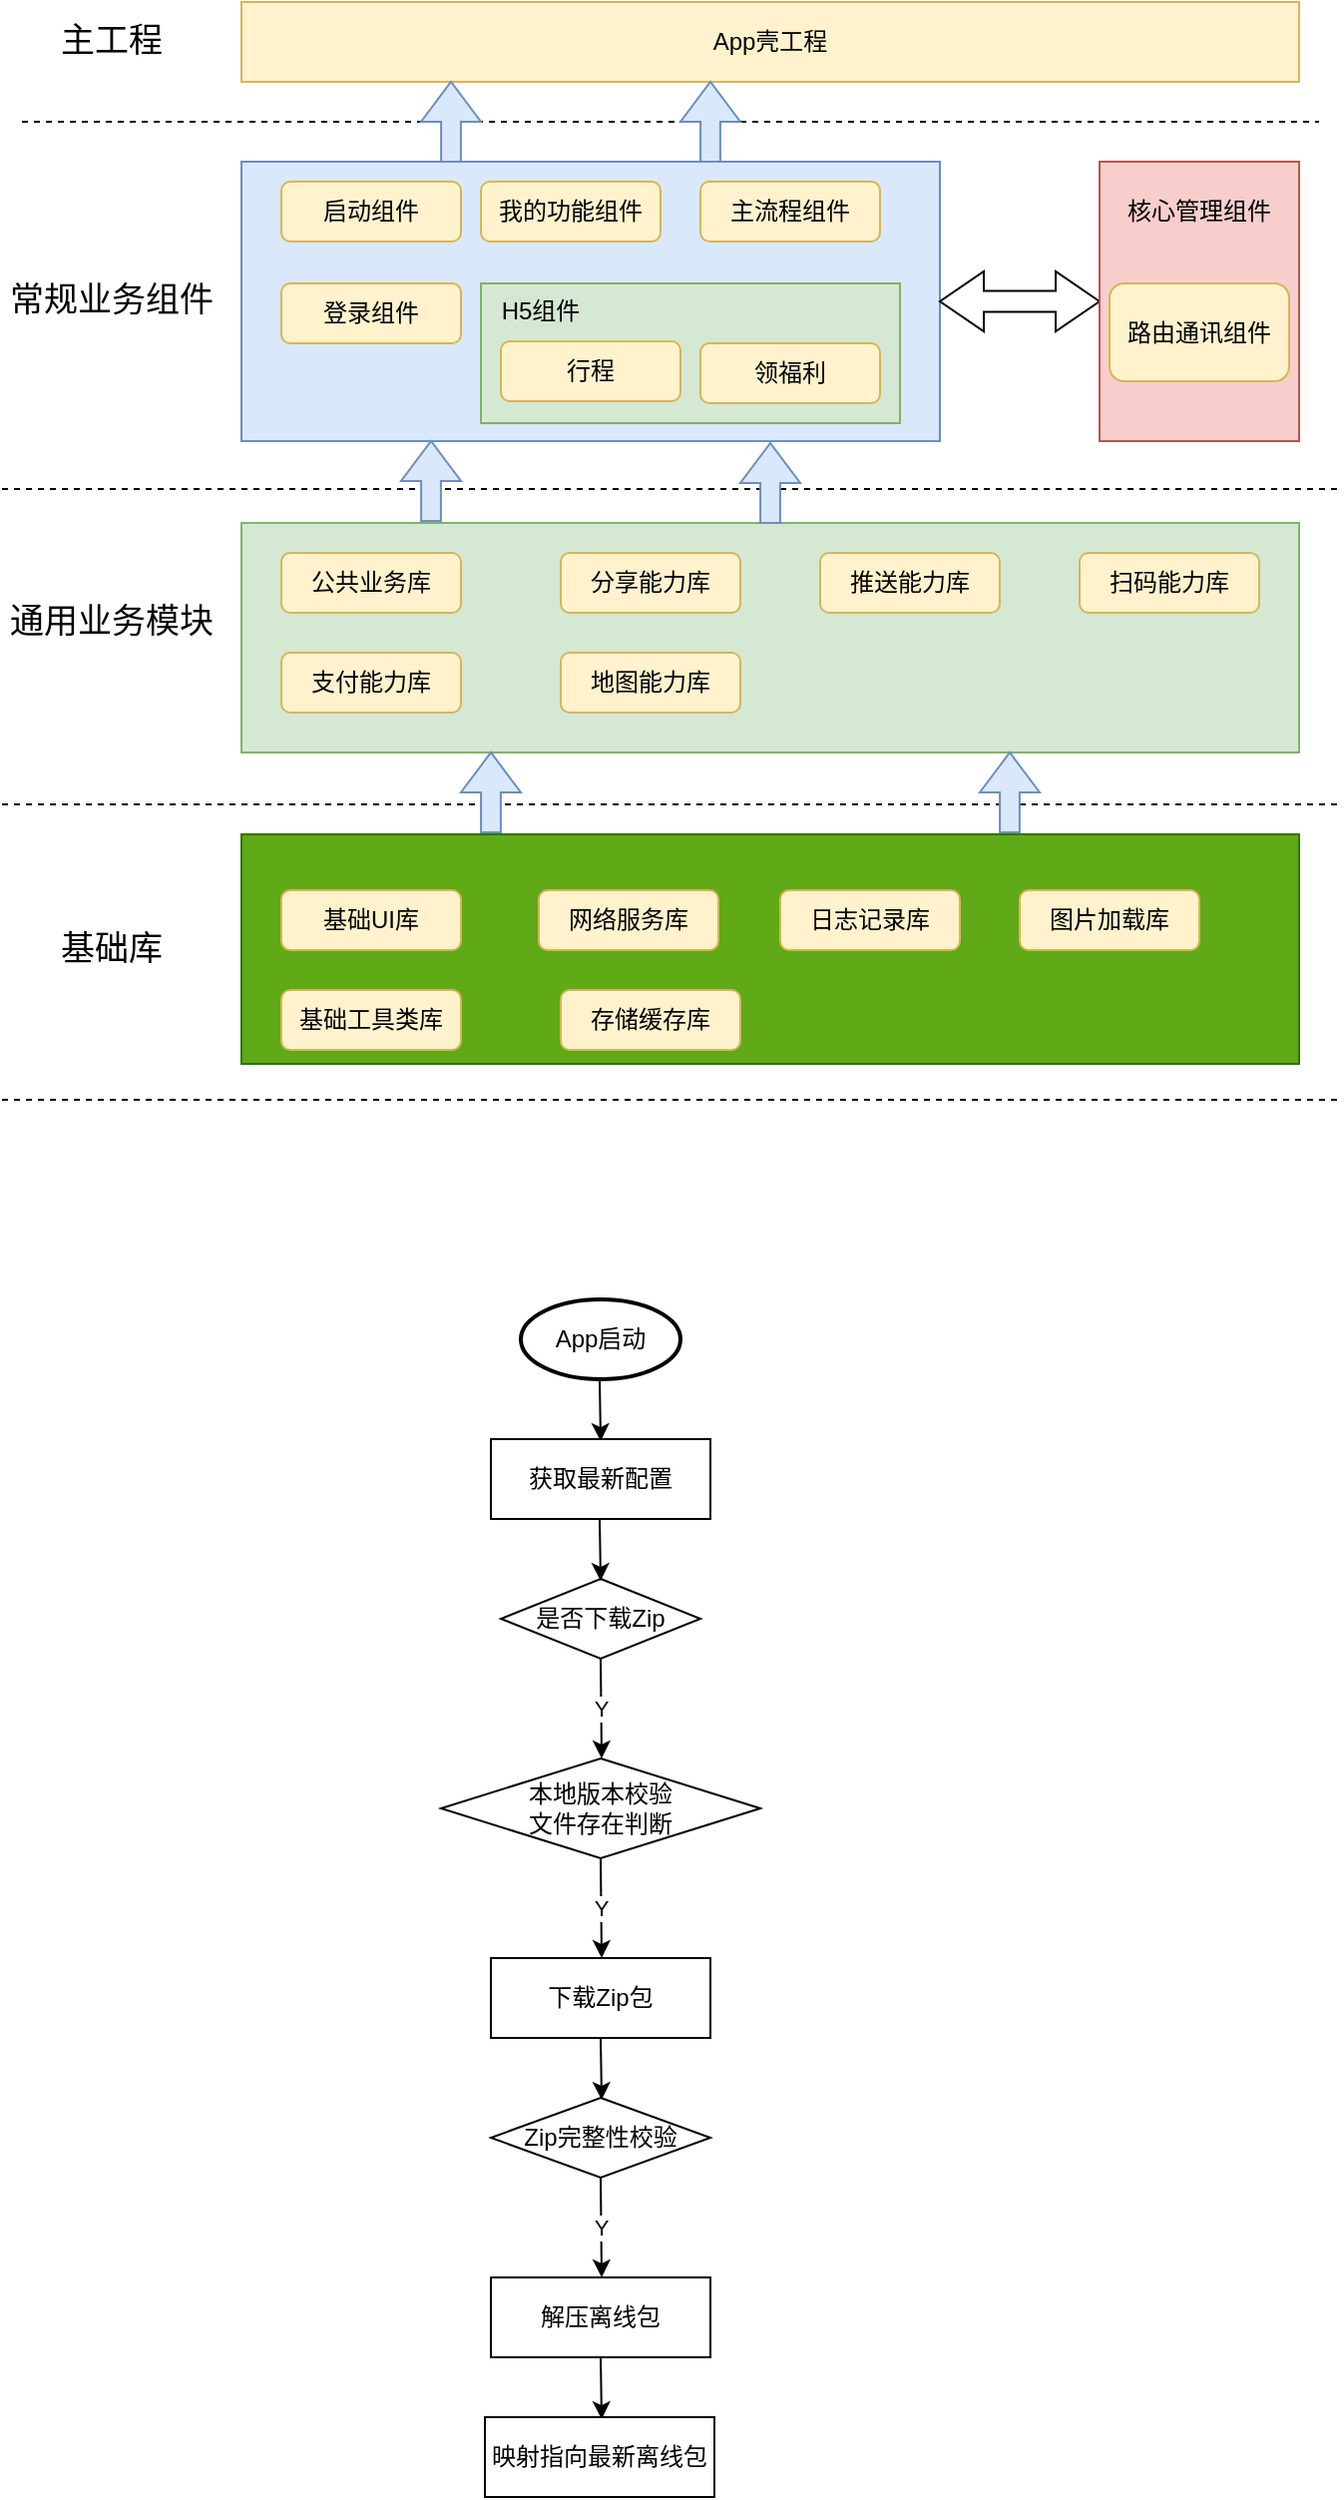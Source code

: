 <mxfile version="21.7.1" type="github">
  <diagram name="第 1 页" id="j4daKUi7JhA3xlQOQMvN">
    <mxGraphModel dx="1426" dy="803" grid="1" gridSize="10" guides="1" tooltips="1" connect="1" arrows="1" fold="1" page="1" pageScale="1" pageWidth="827" pageHeight="1169" math="0" shadow="0">
      <root>
        <mxCell id="0" />
        <mxCell id="1" parent="0" />
        <mxCell id="F3t5SJjPc1ucwXp9QddC-1" value="App壳工程" style="rounded=0;whiteSpace=wrap;html=1;fillColor=#fff2cc;strokeColor=#d6b656;" parent="1" vertex="1">
          <mxGeometry x="220" y="110" width="530" height="40" as="geometry" />
        </mxCell>
        <mxCell id="F3t5SJjPc1ucwXp9QddC-2" value="" style="endArrow=none;dashed=1;html=1;rounded=0;" parent="1" edge="1">
          <mxGeometry width="50" height="50" relative="1" as="geometry">
            <mxPoint x="110" y="170" as="sourcePoint" />
            <mxPoint x="760" y="170" as="targetPoint" />
          </mxGeometry>
        </mxCell>
        <mxCell id="F3t5SJjPc1ucwXp9QddC-3" value="主工程" style="text;html=1;strokeColor=none;fillColor=none;align=center;verticalAlign=middle;whiteSpace=wrap;rounded=0;fontSize=17;" parent="1" vertex="1">
          <mxGeometry x="110" y="115" width="90" height="30" as="geometry" />
        </mxCell>
        <mxCell id="F3t5SJjPc1ucwXp9QddC-4" value="常规业务组件" style="text;html=1;strokeColor=none;fillColor=none;align=center;verticalAlign=middle;whiteSpace=wrap;rounded=0;fontSize=17;" parent="1" vertex="1">
          <mxGeometry x="100" y="245" width="110" height="30" as="geometry" />
        </mxCell>
        <mxCell id="F3t5SJjPc1ucwXp9QddC-5" value="" style="rounded=0;whiteSpace=wrap;html=1;fillColor=#dae8fc;strokeColor=#6c8ebf;" parent="1" vertex="1">
          <mxGeometry x="220" y="190" width="350" height="140" as="geometry" />
        </mxCell>
        <mxCell id="F3t5SJjPc1ucwXp9QddC-6" value="启动组件" style="rounded=1;whiteSpace=wrap;html=1;fillColor=#fff2cc;strokeColor=#d6b656;" parent="1" vertex="1">
          <mxGeometry x="240" y="200" width="90" height="30" as="geometry" />
        </mxCell>
        <mxCell id="F3t5SJjPc1ucwXp9QddC-7" value="我的功能组件" style="rounded=1;whiteSpace=wrap;html=1;fillColor=#fff2cc;strokeColor=#d6b656;" parent="1" vertex="1">
          <mxGeometry x="340" y="200" width="90" height="30" as="geometry" />
        </mxCell>
        <mxCell id="F3t5SJjPc1ucwXp9QddC-8" value="主流程组件" style="rounded=1;whiteSpace=wrap;html=1;fillColor=#fff2cc;strokeColor=#d6b656;" parent="1" vertex="1">
          <mxGeometry x="450" y="200" width="90" height="30" as="geometry" />
        </mxCell>
        <mxCell id="F3t5SJjPc1ucwXp9QddC-9" value="登录组件" style="rounded=1;whiteSpace=wrap;html=1;fillColor=#fff2cc;strokeColor=#d6b656;" parent="1" vertex="1">
          <mxGeometry x="240" y="251" width="90" height="30" as="geometry" />
        </mxCell>
        <mxCell id="F3t5SJjPc1ucwXp9QddC-10" value="" style="rounded=0;whiteSpace=wrap;html=1;fillColor=#d5e8d4;strokeColor=#82b366;" parent="1" vertex="1">
          <mxGeometry x="340" y="251" width="210" height="70" as="geometry" />
        </mxCell>
        <mxCell id="F3t5SJjPc1ucwXp9QddC-11" value="H5组件" style="text;html=1;strokeColor=none;fillColor=none;align=center;verticalAlign=middle;whiteSpace=wrap;rounded=0;" parent="1" vertex="1">
          <mxGeometry x="340" y="250" width="60" height="30" as="geometry" />
        </mxCell>
        <mxCell id="F3t5SJjPc1ucwXp9QddC-13" value="行程" style="rounded=1;whiteSpace=wrap;html=1;fillColor=#fff2cc;strokeColor=#d6b656;" parent="1" vertex="1">
          <mxGeometry x="350" y="280" width="90" height="30" as="geometry" />
        </mxCell>
        <mxCell id="F3t5SJjPc1ucwXp9QddC-14" value="领福利" style="rounded=1;whiteSpace=wrap;html=1;fillColor=#fff2cc;strokeColor=#d6b656;" parent="1" vertex="1">
          <mxGeometry x="450" y="281" width="90" height="30" as="geometry" />
        </mxCell>
        <mxCell id="F3t5SJjPc1ucwXp9QddC-16" value="" style="html=1;shadow=0;dashed=0;align=center;verticalAlign=middle;shape=mxgraph.arrows2.twoWayArrow;dy=0.65;dx=22;" parent="1" vertex="1">
          <mxGeometry x="570" y="245" width="80" height="30" as="geometry" />
        </mxCell>
        <mxCell id="F3t5SJjPc1ucwXp9QddC-17" value="" style="rounded=0;whiteSpace=wrap;html=1;fillColor=#f8cecc;strokeColor=#b85450;" parent="1" vertex="1">
          <mxGeometry x="650" y="190" width="100" height="140" as="geometry" />
        </mxCell>
        <mxCell id="F3t5SJjPc1ucwXp9QddC-18" value="核心管理组件" style="text;html=1;strokeColor=none;fillColor=none;align=center;verticalAlign=middle;whiteSpace=wrap;rounded=0;" parent="1" vertex="1">
          <mxGeometry x="660" y="200" width="80" height="30" as="geometry" />
        </mxCell>
        <mxCell id="F3t5SJjPc1ucwXp9QddC-21" value="路由通讯组件" style="rounded=1;whiteSpace=wrap;html=1;fillColor=#fff2cc;strokeColor=#d6b656;" parent="1" vertex="1">
          <mxGeometry x="655" y="251" width="90" height="49" as="geometry" />
        </mxCell>
        <mxCell id="F3t5SJjPc1ucwXp9QddC-22" value="" style="endArrow=none;dashed=1;html=1;rounded=0;" parent="1" edge="1">
          <mxGeometry width="50" height="50" relative="1" as="geometry">
            <mxPoint x="100" y="512" as="sourcePoint" />
            <mxPoint x="770" y="512" as="targetPoint" />
          </mxGeometry>
        </mxCell>
        <mxCell id="F3t5SJjPc1ucwXp9QddC-33" value="" style="endArrow=none;dashed=1;html=1;rounded=0;" parent="1" edge="1">
          <mxGeometry width="50" height="50" relative="1" as="geometry">
            <mxPoint x="100" y="354" as="sourcePoint" />
            <mxPoint x="770" y="354" as="targetPoint" />
          </mxGeometry>
        </mxCell>
        <mxCell id="F3t5SJjPc1ucwXp9QddC-34" value="" style="group" parent="1" vertex="1" connectable="0">
          <mxGeometry x="100" y="371" width="650" height="115" as="geometry" />
        </mxCell>
        <mxCell id="F3t5SJjPc1ucwXp9QddC-23" value="通用业务模块" style="text;html=1;strokeColor=none;fillColor=none;align=center;verticalAlign=middle;whiteSpace=wrap;rounded=0;fontSize=17;" parent="F3t5SJjPc1ucwXp9QddC-34" vertex="1">
          <mxGeometry y="35" width="110" height="30" as="geometry" />
        </mxCell>
        <mxCell id="F3t5SJjPc1ucwXp9QddC-24" value="" style="rounded=0;whiteSpace=wrap;html=1;fillColor=#d5e8d4;strokeColor=#82b366;" parent="F3t5SJjPc1ucwXp9QddC-34" vertex="1">
          <mxGeometry x="120" width="530" height="115" as="geometry" />
        </mxCell>
        <mxCell id="F3t5SJjPc1ucwXp9QddC-25" value="公共业务库" style="rounded=1;whiteSpace=wrap;html=1;fillColor=#fff2cc;strokeColor=#d6b656;" parent="F3t5SJjPc1ucwXp9QddC-34" vertex="1">
          <mxGeometry x="140" y="15" width="90" height="30" as="geometry" />
        </mxCell>
        <mxCell id="F3t5SJjPc1ucwXp9QddC-26" value="分享能力库" style="rounded=1;whiteSpace=wrap;html=1;fillColor=#fff2cc;strokeColor=#d6b656;" parent="F3t5SJjPc1ucwXp9QddC-34" vertex="1">
          <mxGeometry x="280" y="15" width="90" height="30" as="geometry" />
        </mxCell>
        <mxCell id="F3t5SJjPc1ucwXp9QddC-27" value="推送能力库" style="rounded=1;whiteSpace=wrap;html=1;fillColor=#fff2cc;strokeColor=#d6b656;" parent="F3t5SJjPc1ucwXp9QddC-34" vertex="1">
          <mxGeometry x="410" y="15" width="90" height="30" as="geometry" />
        </mxCell>
        <mxCell id="F3t5SJjPc1ucwXp9QddC-28" value="扫码能力库" style="rounded=1;whiteSpace=wrap;html=1;fillColor=#fff2cc;strokeColor=#d6b656;" parent="F3t5SJjPc1ucwXp9QddC-34" vertex="1">
          <mxGeometry x="540" y="15" width="90" height="30" as="geometry" />
        </mxCell>
        <mxCell id="F3t5SJjPc1ucwXp9QddC-29" value="支付能力库" style="rounded=1;whiteSpace=wrap;html=1;fillColor=#fff2cc;strokeColor=#d6b656;" parent="F3t5SJjPc1ucwXp9QddC-34" vertex="1">
          <mxGeometry x="140" y="65" width="90" height="30" as="geometry" />
        </mxCell>
        <mxCell id="F3t5SJjPc1ucwXp9QddC-31" value="地图能力库" style="rounded=1;whiteSpace=wrap;html=1;fillColor=#fff2cc;strokeColor=#d6b656;" parent="F3t5SJjPc1ucwXp9QddC-34" vertex="1">
          <mxGeometry x="280" y="65" width="90" height="30" as="geometry" />
        </mxCell>
        <mxCell id="F3t5SJjPc1ucwXp9QddC-37" value="" style="rounded=0;whiteSpace=wrap;html=1;fillColor=#60a917;strokeColor=#2D7600;fontColor=#ffffff;" parent="1" vertex="1">
          <mxGeometry x="220" y="527" width="530" height="115" as="geometry" />
        </mxCell>
        <mxCell id="F3t5SJjPc1ucwXp9QddC-38" value="基础UI库" style="rounded=1;whiteSpace=wrap;html=1;fillColor=#fff2cc;strokeColor=#d6b656;" parent="1" vertex="1">
          <mxGeometry x="240" y="555" width="90" height="30" as="geometry" />
        </mxCell>
        <mxCell id="F3t5SJjPc1ucwXp9QddC-39" value="网络服务库" style="rounded=1;whiteSpace=wrap;html=1;fillColor=#fff2cc;strokeColor=#d6b656;" parent="1" vertex="1">
          <mxGeometry x="369" y="555" width="90" height="30" as="geometry" />
        </mxCell>
        <mxCell id="F3t5SJjPc1ucwXp9QddC-40" value="日志记录库" style="rounded=1;whiteSpace=wrap;html=1;fillColor=#fff2cc;strokeColor=#d6b656;" parent="1" vertex="1">
          <mxGeometry x="490" y="555" width="90" height="30" as="geometry" />
        </mxCell>
        <mxCell id="F3t5SJjPc1ucwXp9QddC-41" value="图片加载库" style="rounded=1;whiteSpace=wrap;html=1;fillColor=#fff2cc;strokeColor=#d6b656;" parent="1" vertex="1">
          <mxGeometry x="610" y="555" width="90" height="30" as="geometry" />
        </mxCell>
        <mxCell id="F3t5SJjPc1ucwXp9QddC-42" value="基础工具类库" style="rounded=1;whiteSpace=wrap;html=1;fillColor=#fff2cc;strokeColor=#d6b656;" parent="1" vertex="1">
          <mxGeometry x="240" y="605" width="90" height="30" as="geometry" />
        </mxCell>
        <mxCell id="F3t5SJjPc1ucwXp9QddC-43" value="存储缓存库" style="rounded=1;whiteSpace=wrap;html=1;fillColor=#fff2cc;strokeColor=#d6b656;" parent="1" vertex="1">
          <mxGeometry x="380" y="605" width="90" height="30" as="geometry" />
        </mxCell>
        <mxCell id="F3t5SJjPc1ucwXp9QddC-32" value="基础库" style="text;html=1;strokeColor=none;fillColor=none;align=center;verticalAlign=middle;whiteSpace=wrap;rounded=0;fontSize=17;" parent="1" vertex="1">
          <mxGeometry x="100" y="570" width="110" height="30" as="geometry" />
        </mxCell>
        <mxCell id="F3t5SJjPc1ucwXp9QddC-45" value="" style="endArrow=none;dashed=1;html=1;rounded=0;" parent="1" edge="1">
          <mxGeometry width="50" height="50" relative="1" as="geometry">
            <mxPoint x="100" y="660" as="sourcePoint" />
            <mxPoint x="770" y="660" as="targetPoint" />
          </mxGeometry>
        </mxCell>
        <mxCell id="F3t5SJjPc1ucwXp9QddC-48" value="" style="html=1;shadow=0;dashed=0;align=center;verticalAlign=middle;shape=mxgraph.arrows2.arrow;dy=0.67;dx=20;notch=0;direction=north;fillColor=#dae8fc;strokeColor=#6c8ebf;" parent="1" vertex="1">
          <mxGeometry x="310" y="150" width="30" height="40" as="geometry" />
        </mxCell>
        <mxCell id="F3t5SJjPc1ucwXp9QddC-50" value="" style="html=1;shadow=0;dashed=0;align=center;verticalAlign=middle;shape=mxgraph.arrows2.arrow;dy=0.67;dx=20;notch=0;direction=north;fillColor=#dae8fc;strokeColor=#6c8ebf;" parent="1" vertex="1">
          <mxGeometry x="440" y="150" width="30" height="40" as="geometry" />
        </mxCell>
        <mxCell id="F3t5SJjPc1ucwXp9QddC-51" value="" style="html=1;shadow=0;dashed=0;align=center;verticalAlign=middle;shape=mxgraph.arrows2.arrow;dy=0.67;dx=20;notch=0;direction=north;fillColor=#dae8fc;strokeColor=#6c8ebf;" parent="1" vertex="1">
          <mxGeometry x="300" y="330" width="30" height="40" as="geometry" />
        </mxCell>
        <mxCell id="F3t5SJjPc1ucwXp9QddC-52" value="" style="html=1;shadow=0;dashed=0;align=center;verticalAlign=middle;shape=mxgraph.arrows2.arrow;dy=0.67;dx=20;notch=0;direction=north;fillColor=#dae8fc;strokeColor=#6c8ebf;" parent="1" vertex="1">
          <mxGeometry x="470" y="331" width="30" height="40" as="geometry" />
        </mxCell>
        <mxCell id="F3t5SJjPc1ucwXp9QddC-53" value="" style="html=1;shadow=0;dashed=0;align=center;verticalAlign=middle;shape=mxgraph.arrows2.arrow;dy=0.67;dx=20;notch=0;direction=north;fillColor=#dae8fc;strokeColor=#6c8ebf;" parent="1" vertex="1">
          <mxGeometry x="330" y="486" width="30" height="40" as="geometry" />
        </mxCell>
        <mxCell id="F3t5SJjPc1ucwXp9QddC-55" value="" style="html=1;shadow=0;dashed=0;align=center;verticalAlign=middle;shape=mxgraph.arrows2.arrow;dy=0.67;dx=20;notch=0;direction=north;fillColor=#dae8fc;strokeColor=#6c8ebf;" parent="1" vertex="1">
          <mxGeometry x="590" y="486" width="30" height="40" as="geometry" />
        </mxCell>
        <mxCell id="Sq3GOcJ0Jjy7mo8kgIPB-1" value="App启动" style="strokeWidth=2;html=1;shape=mxgraph.flowchart.start_1;whiteSpace=wrap;" vertex="1" parent="1">
          <mxGeometry x="360" y="760" width="80" height="40" as="geometry" />
        </mxCell>
        <mxCell id="Sq3GOcJ0Jjy7mo8kgIPB-2" value="" style="endArrow=classic;html=1;rounded=0;" edge="1" parent="1">
          <mxGeometry width="50" height="50" relative="1" as="geometry">
            <mxPoint x="399.5" y="800" as="sourcePoint" />
            <mxPoint x="400" y="831" as="targetPoint" />
          </mxGeometry>
        </mxCell>
        <mxCell id="Sq3GOcJ0Jjy7mo8kgIPB-5" value="获取最新配置" style="rounded=0;whiteSpace=wrap;html=1;" vertex="1" parent="1">
          <mxGeometry x="345" y="830" width="110" height="40" as="geometry" />
        </mxCell>
        <mxCell id="Sq3GOcJ0Jjy7mo8kgIPB-6" value="是否下载Zip" style="rhombus;whiteSpace=wrap;html=1;" vertex="1" parent="1">
          <mxGeometry x="350" y="900" width="100" height="40" as="geometry" />
        </mxCell>
        <mxCell id="Sq3GOcJ0Jjy7mo8kgIPB-13" value="" style="endArrow=classic;html=1;rounded=0;" edge="1" parent="1">
          <mxGeometry relative="1" as="geometry">
            <mxPoint x="400" y="940" as="sourcePoint" />
            <mxPoint x="400.5" y="990" as="targetPoint" />
          </mxGeometry>
        </mxCell>
        <mxCell id="Sq3GOcJ0Jjy7mo8kgIPB-14" value="Y" style="edgeLabel;resizable=0;html=1;align=center;verticalAlign=middle;" connectable="0" vertex="1" parent="Sq3GOcJ0Jjy7mo8kgIPB-13">
          <mxGeometry relative="1" as="geometry" />
        </mxCell>
        <mxCell id="Sq3GOcJ0Jjy7mo8kgIPB-15" value="" style="endArrow=classic;html=1;rounded=0;" edge="1" parent="1">
          <mxGeometry width="50" height="50" relative="1" as="geometry">
            <mxPoint x="399.5" y="870" as="sourcePoint" />
            <mxPoint x="400" y="901" as="targetPoint" />
          </mxGeometry>
        </mxCell>
        <mxCell id="Sq3GOcJ0Jjy7mo8kgIPB-17" value="本地版本校验&lt;br&gt;文件存在判断" style="rhombus;whiteSpace=wrap;html=1;" vertex="1" parent="1">
          <mxGeometry x="320" y="990" width="160" height="50" as="geometry" />
        </mxCell>
        <mxCell id="Sq3GOcJ0Jjy7mo8kgIPB-22" value="下载Zip包" style="rounded=0;whiteSpace=wrap;html=1;" vertex="1" parent="1">
          <mxGeometry x="345" y="1090" width="110" height="40" as="geometry" />
        </mxCell>
        <mxCell id="Sq3GOcJ0Jjy7mo8kgIPB-26" value="" style="endArrow=classic;html=1;rounded=0;" edge="1" parent="1">
          <mxGeometry relative="1" as="geometry">
            <mxPoint x="400" y="1040" as="sourcePoint" />
            <mxPoint x="400.5" y="1090" as="targetPoint" />
          </mxGeometry>
        </mxCell>
        <mxCell id="Sq3GOcJ0Jjy7mo8kgIPB-27" value="Y" style="edgeLabel;resizable=0;html=1;align=center;verticalAlign=middle;" connectable="0" vertex="1" parent="Sq3GOcJ0Jjy7mo8kgIPB-26">
          <mxGeometry relative="1" as="geometry" />
        </mxCell>
        <mxCell id="Sq3GOcJ0Jjy7mo8kgIPB-29" value="" style="endArrow=classic;html=1;rounded=0;" edge="1" parent="1">
          <mxGeometry width="50" height="50" relative="1" as="geometry">
            <mxPoint x="400" y="1130" as="sourcePoint" />
            <mxPoint x="400.5" y="1161" as="targetPoint" />
          </mxGeometry>
        </mxCell>
        <mxCell id="Sq3GOcJ0Jjy7mo8kgIPB-30" value="Zip完整性校验" style="rhombus;whiteSpace=wrap;html=1;" vertex="1" parent="1">
          <mxGeometry x="345" y="1160" width="110" height="40" as="geometry" />
        </mxCell>
        <mxCell id="Sq3GOcJ0Jjy7mo8kgIPB-31" value="" style="endArrow=classic;html=1;rounded=0;" edge="1" parent="1">
          <mxGeometry relative="1" as="geometry">
            <mxPoint x="400" y="1200" as="sourcePoint" />
            <mxPoint x="400.5" y="1250" as="targetPoint" />
          </mxGeometry>
        </mxCell>
        <mxCell id="Sq3GOcJ0Jjy7mo8kgIPB-32" value="Y" style="edgeLabel;resizable=0;html=1;align=center;verticalAlign=middle;" connectable="0" vertex="1" parent="Sq3GOcJ0Jjy7mo8kgIPB-31">
          <mxGeometry relative="1" as="geometry" />
        </mxCell>
        <mxCell id="Sq3GOcJ0Jjy7mo8kgIPB-39" value="解压离线包" style="rounded=0;whiteSpace=wrap;html=1;" vertex="1" parent="1">
          <mxGeometry x="345" y="1250" width="110" height="40" as="geometry" />
        </mxCell>
        <mxCell id="Sq3GOcJ0Jjy7mo8kgIPB-41" value="" style="endArrow=classic;html=1;rounded=0;" edge="1" parent="1">
          <mxGeometry width="50" height="50" relative="1" as="geometry">
            <mxPoint x="400" y="1290" as="sourcePoint" />
            <mxPoint x="400.5" y="1321" as="targetPoint" />
          </mxGeometry>
        </mxCell>
        <mxCell id="Sq3GOcJ0Jjy7mo8kgIPB-46" value="映射指向最新离线包" style="rounded=0;whiteSpace=wrap;html=1;" vertex="1" parent="1">
          <mxGeometry x="342" y="1320" width="115" height="40" as="geometry" />
        </mxCell>
      </root>
    </mxGraphModel>
  </diagram>
</mxfile>
